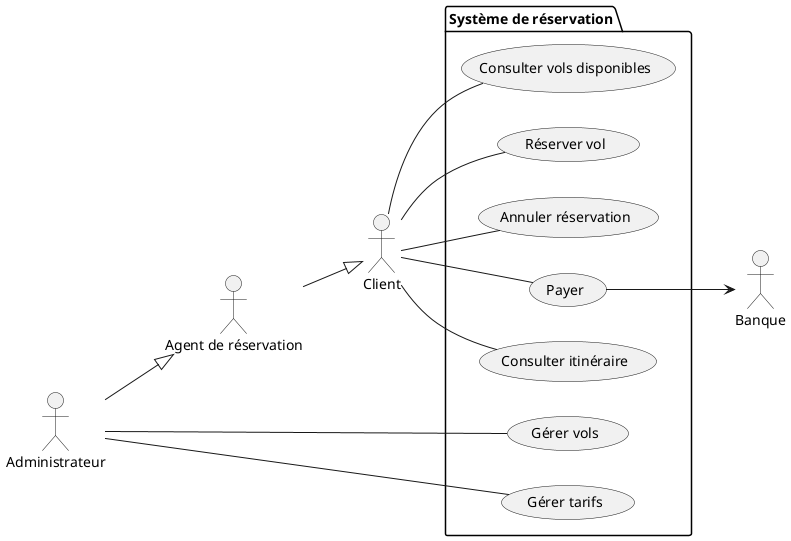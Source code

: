 @startuml
left to right direction

actor "Client" as client
actor "Agent de réservation" as agent
actor "Administrateur" as admin
actor "Banque" as banque

package "Système de réservation" {
    usecase "Consulter vols disponibles" as consulterVols
    usecase "Réserver vol" as reserverVol
    usecase "Annuler réservation" as annulerResa
    usecase "Payer" as payer
    usecase "Consulter itinéraire" as consulterItineraire
    usecase "Gérer vols" as gererVols
    usecase "Gérer tarifs" as gererTarifs
}

agent --|> client
admin --|> agent

client -- consulterVols
client -- reserverVol
client -- annulerResa
client -- payer
client -- consulterItineraire
payer --> banque

admin -- gererVols
admin -- gererTarifs
@enduml
